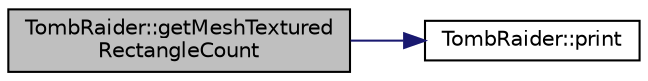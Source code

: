 digraph "TombRaider::getMeshTexturedRectangleCount"
{
 // INTERACTIVE_SVG=YES
  edge [fontname="Helvetica",fontsize="10",labelfontname="Helvetica",labelfontsize="10"];
  node [fontname="Helvetica",fontsize="10",shape=record];
  rankdir="LR";
  Node1 [label="TombRaider::getMeshTextured\lRectangleCount",height=0.2,width=0.4,color="black", fillcolor="grey75", style="filled" fontcolor="black"];
  Node1 -> Node2 [color="midnightblue",fontsize="10",style="solid",fontname="Helvetica"];
  Node2 [label="TombRaider::print",height=0.2,width=0.4,color="black", fillcolor="white", style="filled",URL="$class_tomb_raider.html#a0789f85ca23981025700c29214cfa8f3"];
}
